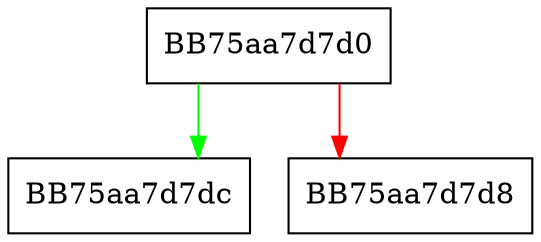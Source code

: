 digraph compare_sdn {
  node [shape="box"];
  graph [splines=ortho];
  BB75aa7d7d0 -> BB75aa7d7dc [color="green"];
  BB75aa7d7d0 -> BB75aa7d7d8 [color="red"];
}